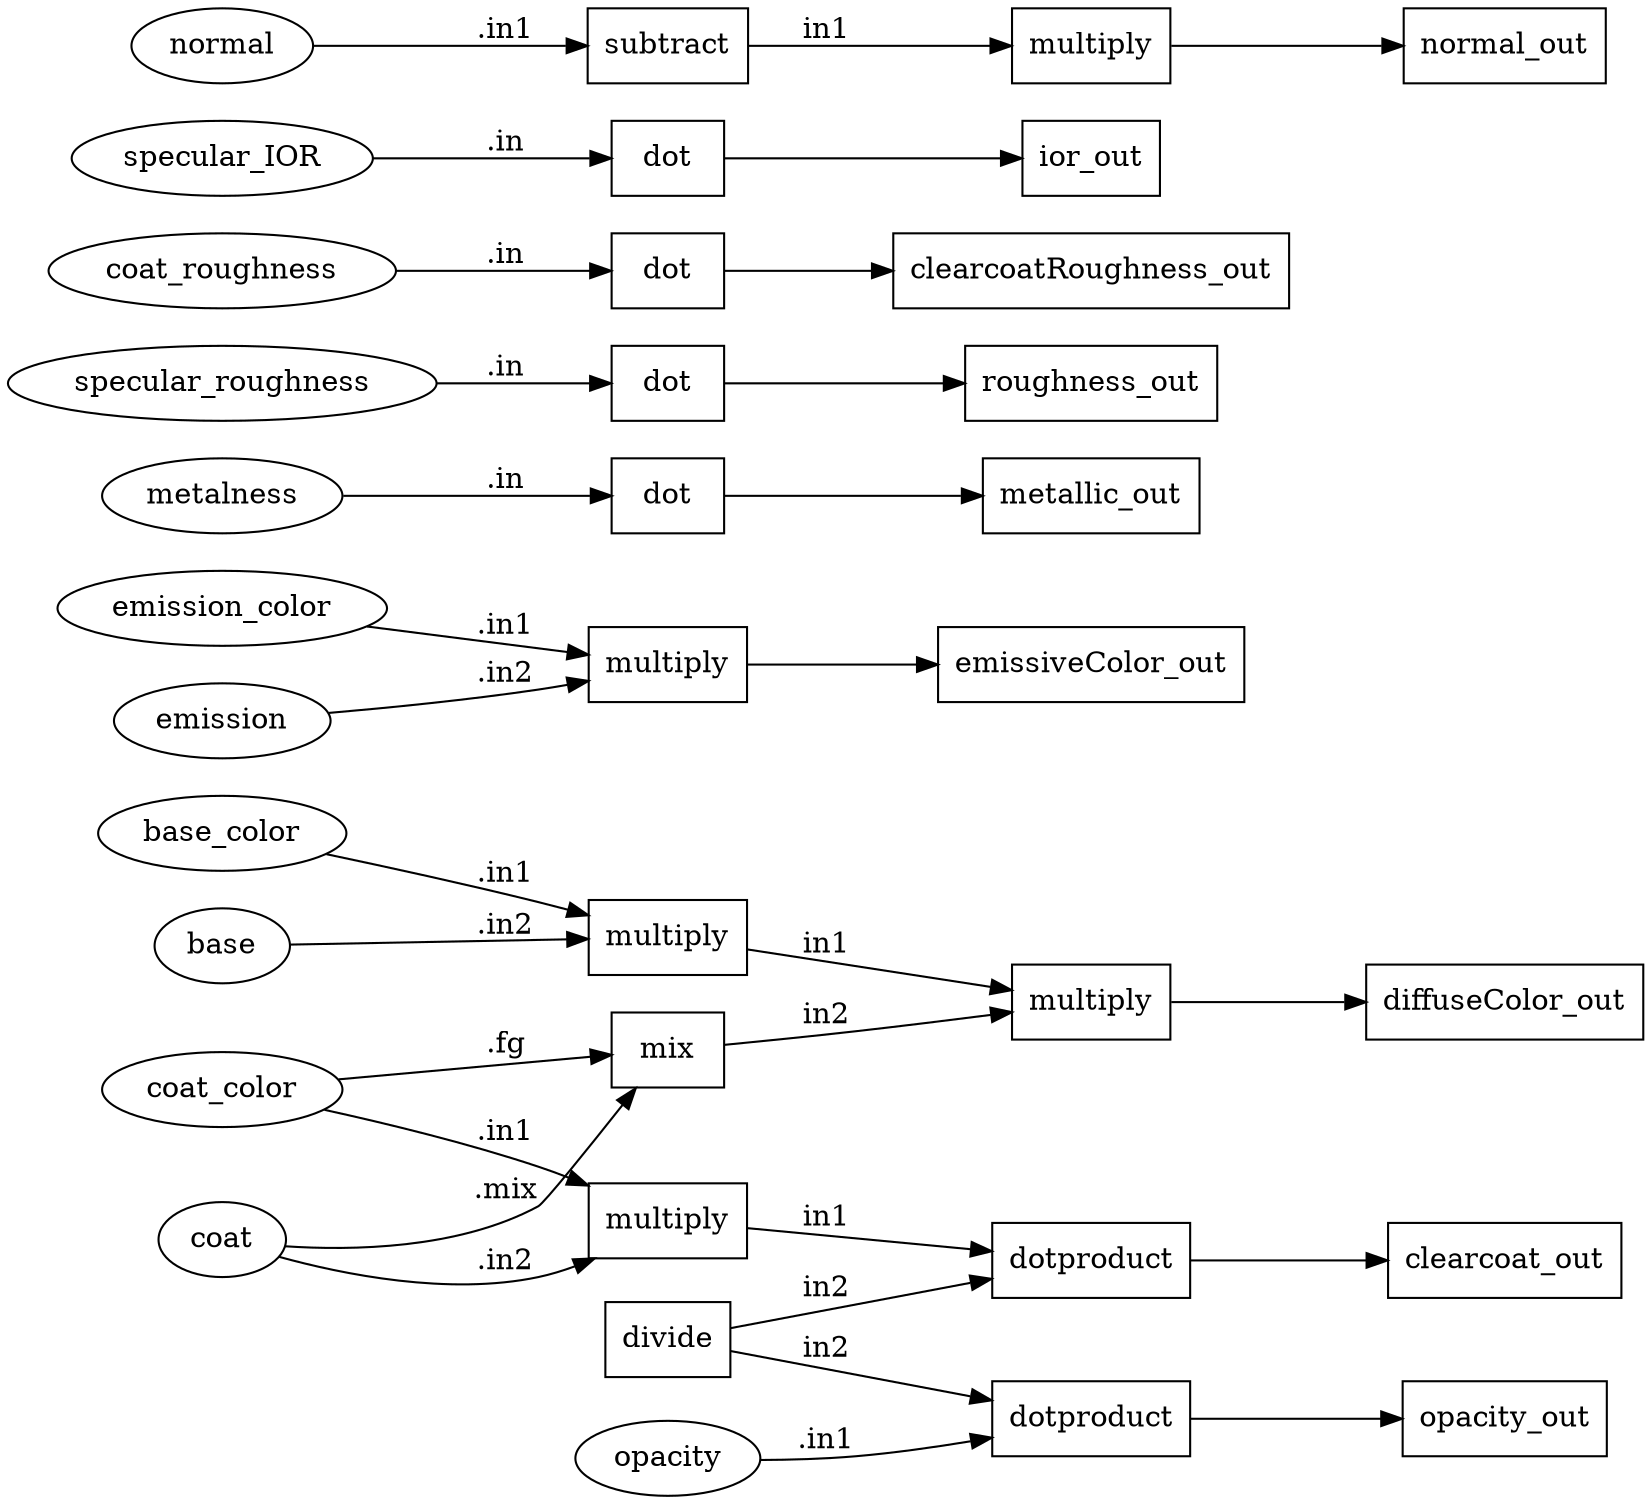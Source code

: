 digraph {
  rankdir = LR;
    NG_standard_surface_to_UsdPreviewSurface_diffuseColor [label= "multiply"];
    NG_standard_surface_to_UsdPreviewSurface_diffuseColor[shape = box];
    NG_standard_surface_to_UsdPreviewSurface_diffuseColor ->     NG_standard_surface_to_UsdPreviewSurface_diffuseColor_out;
    NG_standard_surface_to_UsdPreviewSurface_diffuseColor_out [label= "diffuseColor_out"];
    NG_standard_surface_to_UsdPreviewSurface_diffuseColor_out[shape = box]; 
    NG_standard_surface_to_UsdPreviewSurface_scaledBaseColor [label= "multiply"];
    NG_standard_surface_to_UsdPreviewSurface_scaledBaseColor[shape = box];
    NG_standard_surface_to_UsdPreviewSurface_scaledBaseColor ->     NG_standard_surface_to_UsdPreviewSurface_diffuseColor [label= "in1"];
    NG_standard_surface_to_UsdPreviewSurface_diffuseColor [label= "multiply"];
    NG_standard_surface_to_UsdPreviewSurface_diffuseColor[shape = box]; 
    NG_standard_surface_to_UsdPreviewSurface_base_colorINT [label="base_color"];
    NG_standard_surface_to_UsdPreviewSurface_base_colorINT [shape = ellipse];
    NG_standard_surface_to_UsdPreviewSurface_scaledBaseColor [label="multiply"];
    NG_standard_surface_to_UsdPreviewSurface_base_colorINT -> NG_standard_surface_to_UsdPreviewSurface_scaledBaseColor [label=".in1"];
    NG_standard_surface_to_UsdPreviewSurface_baseINT [label="base"];
    NG_standard_surface_to_UsdPreviewSurface_baseINT [shape = ellipse];
    NG_standard_surface_to_UsdPreviewSurface_scaledBaseColor [label="multiply"];
    NG_standard_surface_to_UsdPreviewSurface_baseINT -> NG_standard_surface_to_UsdPreviewSurface_scaledBaseColor [label=".in2"];
    NG_standard_surface_to_UsdPreviewSurface_coatAttenuation [label= "mix"];
    NG_standard_surface_to_UsdPreviewSurface_coatAttenuation[shape = box];
    NG_standard_surface_to_UsdPreviewSurface_coatAttenuation ->     NG_standard_surface_to_UsdPreviewSurface_diffuseColor [label= "in2"];
    NG_standard_surface_to_UsdPreviewSurface_diffuseColor [label= "multiply"];
    NG_standard_surface_to_UsdPreviewSurface_diffuseColor[shape = box]; 
    NG_standard_surface_to_UsdPreviewSurface_coat_colorINT [label="coat_color"];
    NG_standard_surface_to_UsdPreviewSurface_coat_colorINT [shape = ellipse];
    NG_standard_surface_to_UsdPreviewSurface_coatAttenuation [label="mix"];
    NG_standard_surface_to_UsdPreviewSurface_coat_colorINT -> NG_standard_surface_to_UsdPreviewSurface_coatAttenuation [label=".fg"];
    NG_standard_surface_to_UsdPreviewSurface_coatINT [label="coat"];
    NG_standard_surface_to_UsdPreviewSurface_coatINT [shape = ellipse];
    NG_standard_surface_to_UsdPreviewSurface_coatAttenuation [label="mix"];
    NG_standard_surface_to_UsdPreviewSurface_coatINT -> NG_standard_surface_to_UsdPreviewSurface_coatAttenuation [label=".mix"];
    NG_standard_surface_to_UsdPreviewSurface_emissiveColor [label= "multiply"];
    NG_standard_surface_to_UsdPreviewSurface_emissiveColor[shape = box];
    NG_standard_surface_to_UsdPreviewSurface_emissiveColor ->     NG_standard_surface_to_UsdPreviewSurface_emissiveColor_out;
    NG_standard_surface_to_UsdPreviewSurface_emissiveColor_out [label= "emissiveColor_out"];
    NG_standard_surface_to_UsdPreviewSurface_emissiveColor_out[shape = box]; 
    NG_standard_surface_to_UsdPreviewSurface_emission_colorINT [label="emission_color"];
    NG_standard_surface_to_UsdPreviewSurface_emission_colorINT [shape = ellipse];
    NG_standard_surface_to_UsdPreviewSurface_emissiveColor [label="multiply"];
    NG_standard_surface_to_UsdPreviewSurface_emission_colorINT -> NG_standard_surface_to_UsdPreviewSurface_emissiveColor [label=".in1"];
    NG_standard_surface_to_UsdPreviewSurface_emissionINT [label="emission"];
    NG_standard_surface_to_UsdPreviewSurface_emissionINT [shape = ellipse];
    NG_standard_surface_to_UsdPreviewSurface_emissiveColor [label="multiply"];
    NG_standard_surface_to_UsdPreviewSurface_emissionINT -> NG_standard_surface_to_UsdPreviewSurface_emissiveColor [label=".in2"];
    NG_standard_surface_to_UsdPreviewSurface_metallic [label= "dot"];
    NG_standard_surface_to_UsdPreviewSurface_metallic[shape = box];
    NG_standard_surface_to_UsdPreviewSurface_metallic ->     NG_standard_surface_to_UsdPreviewSurface_metallic_out;
    NG_standard_surface_to_UsdPreviewSurface_metallic_out [label= "metallic_out"];
    NG_standard_surface_to_UsdPreviewSurface_metallic_out[shape = box]; 
    NG_standard_surface_to_UsdPreviewSurface_metalnessINT [label="metalness"];
    NG_standard_surface_to_UsdPreviewSurface_metalnessINT [shape = ellipse];
    NG_standard_surface_to_UsdPreviewSurface_metallic [label="dot"];
    NG_standard_surface_to_UsdPreviewSurface_metalnessINT -> NG_standard_surface_to_UsdPreviewSurface_metallic [label=".in"];
    NG_standard_surface_to_UsdPreviewSurface_roughness [label= "dot"];
    NG_standard_surface_to_UsdPreviewSurface_roughness[shape = box];
    NG_standard_surface_to_UsdPreviewSurface_roughness ->     NG_standard_surface_to_UsdPreviewSurface_roughness_out;
    NG_standard_surface_to_UsdPreviewSurface_roughness_out [label= "roughness_out"];
    NG_standard_surface_to_UsdPreviewSurface_roughness_out[shape = box]; 
    NG_standard_surface_to_UsdPreviewSurface_specular_roughnessINT [label="specular_roughness"];
    NG_standard_surface_to_UsdPreviewSurface_specular_roughnessINT [shape = ellipse];
    NG_standard_surface_to_UsdPreviewSurface_roughness [label="dot"];
    NG_standard_surface_to_UsdPreviewSurface_specular_roughnessINT -> NG_standard_surface_to_UsdPreviewSurface_roughness [label=".in"];
    NG_standard_surface_to_UsdPreviewSurface_clearcoat [label= "dotproduct"];
    NG_standard_surface_to_UsdPreviewSurface_clearcoat[shape = box];
    NG_standard_surface_to_UsdPreviewSurface_clearcoat ->     NG_standard_surface_to_UsdPreviewSurface_clearcoat_out;
    NG_standard_surface_to_UsdPreviewSurface_clearcoat_out [label= "clearcoat_out"];
    NG_standard_surface_to_UsdPreviewSurface_clearcoat_out[shape = box]; 
    NG_standard_surface_to_UsdPreviewSurface_coatColor [label= "multiply"];
    NG_standard_surface_to_UsdPreviewSurface_coatColor[shape = box];
    NG_standard_surface_to_UsdPreviewSurface_coatColor ->     NG_standard_surface_to_UsdPreviewSurface_clearcoat [label= "in1"];
    NG_standard_surface_to_UsdPreviewSurface_clearcoat [label= "dotproduct"];
    NG_standard_surface_to_UsdPreviewSurface_clearcoat[shape = box]; 
    NG_standard_surface_to_UsdPreviewSurface_coat_colorINT [label="coat_color"];
    NG_standard_surface_to_UsdPreviewSurface_coat_colorINT [shape = ellipse];
    NG_standard_surface_to_UsdPreviewSurface_coatColor [label="multiply"];
    NG_standard_surface_to_UsdPreviewSurface_coat_colorINT -> NG_standard_surface_to_UsdPreviewSurface_coatColor [label=".in1"];
    NG_standard_surface_to_UsdPreviewSurface_coatINT [label="coat"];
    NG_standard_surface_to_UsdPreviewSurface_coatINT [shape = ellipse];
    NG_standard_surface_to_UsdPreviewSurface_coatColor [label="multiply"];
    NG_standard_surface_to_UsdPreviewSurface_coatINT -> NG_standard_surface_to_UsdPreviewSurface_coatColor [label=".in2"];
    NG_standard_surface_to_UsdPreviewSurface_constantOneThird [label= "divide"];
    NG_standard_surface_to_UsdPreviewSurface_constantOneThird[shape = box];
    NG_standard_surface_to_UsdPreviewSurface_constantOneThird ->     NG_standard_surface_to_UsdPreviewSurface_clearcoat [label= "in2"];
    NG_standard_surface_to_UsdPreviewSurface_clearcoat [label= "dotproduct"];
    NG_standard_surface_to_UsdPreviewSurface_clearcoat[shape = box]; 
    NG_standard_surface_to_UsdPreviewSurface_clearcoatRoughness [label= "dot"];
    NG_standard_surface_to_UsdPreviewSurface_clearcoatRoughness[shape = box];
    NG_standard_surface_to_UsdPreviewSurface_clearcoatRoughness ->     NG_standard_surface_to_UsdPreviewSurface_clearcoatRoughness_out;
    NG_standard_surface_to_UsdPreviewSurface_clearcoatRoughness_out [label= "clearcoatRoughness_out"];
    NG_standard_surface_to_UsdPreviewSurface_clearcoatRoughness_out[shape = box]; 
    NG_standard_surface_to_UsdPreviewSurface_coat_roughnessINT [label="coat_roughness"];
    NG_standard_surface_to_UsdPreviewSurface_coat_roughnessINT [shape = ellipse];
    NG_standard_surface_to_UsdPreviewSurface_clearcoatRoughness [label="dot"];
    NG_standard_surface_to_UsdPreviewSurface_coat_roughnessINT -> NG_standard_surface_to_UsdPreviewSurface_clearcoatRoughness [label=".in"];
    NG_standard_surface_to_UsdPreviewSurface_opacity [label= "dotproduct"];
    NG_standard_surface_to_UsdPreviewSurface_opacity[shape = box];
    NG_standard_surface_to_UsdPreviewSurface_opacity ->     NG_standard_surface_to_UsdPreviewSurface_opacity_out;
    NG_standard_surface_to_UsdPreviewSurface_opacity_out [label= "opacity_out"];
    NG_standard_surface_to_UsdPreviewSurface_opacity_out[shape = box]; 
    NG_standard_surface_to_UsdPreviewSurface_opacityINT [label="opacity"];
    NG_standard_surface_to_UsdPreviewSurface_opacityINT [shape = ellipse];
    NG_standard_surface_to_UsdPreviewSurface_opacity [label="dotproduct"];
    NG_standard_surface_to_UsdPreviewSurface_opacityINT -> NG_standard_surface_to_UsdPreviewSurface_opacity [label=".in1"];
    NG_standard_surface_to_UsdPreviewSurface_constantOneThird [label= "divide"];
    NG_standard_surface_to_UsdPreviewSurface_constantOneThird[shape = box];
    NG_standard_surface_to_UsdPreviewSurface_constantOneThird ->     NG_standard_surface_to_UsdPreviewSurface_opacity [label= "in2"];
    NG_standard_surface_to_UsdPreviewSurface_opacity [label= "dotproduct"];
    NG_standard_surface_to_UsdPreviewSurface_opacity[shape = box]; 
    NG_standard_surface_to_UsdPreviewSurface_ior [label= "dot"];
    NG_standard_surface_to_UsdPreviewSurface_ior[shape = box];
    NG_standard_surface_to_UsdPreviewSurface_ior ->     NG_standard_surface_to_UsdPreviewSurface_ior_out;
    NG_standard_surface_to_UsdPreviewSurface_ior_out [label= "ior_out"];
    NG_standard_surface_to_UsdPreviewSurface_ior_out[shape = box]; 
    NG_standard_surface_to_UsdPreviewSurface_specular_IORINT [label="specular_IOR"];
    NG_standard_surface_to_UsdPreviewSurface_specular_IORINT [shape = ellipse];
    NG_standard_surface_to_UsdPreviewSurface_ior [label="dot"];
    NG_standard_surface_to_UsdPreviewSurface_specular_IORINT -> NG_standard_surface_to_UsdPreviewSurface_ior [label=".in"];
    NG_standard_surface_to_UsdPreviewSurface_normal [label= "multiply"];
    NG_standard_surface_to_UsdPreviewSurface_normal[shape = box];
    NG_standard_surface_to_UsdPreviewSurface_normal ->     NG_standard_surface_to_UsdPreviewSurface_normal_out;
    NG_standard_surface_to_UsdPreviewSurface_normal_out [label= "normal_out"];
    NG_standard_surface_to_UsdPreviewSurface_normal_out[shape = box]; 
    NG_standard_surface_to_UsdPreviewSurface_biasNormal [label= "subtract"];
    NG_standard_surface_to_UsdPreviewSurface_biasNormal[shape = box];
    NG_standard_surface_to_UsdPreviewSurface_biasNormal ->     NG_standard_surface_to_UsdPreviewSurface_normal [label= "in1"];
    NG_standard_surface_to_UsdPreviewSurface_normal [label= "multiply"];
    NG_standard_surface_to_UsdPreviewSurface_normal[shape = box]; 
    NG_standard_surface_to_UsdPreviewSurface_normalINT [label="normal"];
    NG_standard_surface_to_UsdPreviewSurface_normalINT [shape = ellipse];
    NG_standard_surface_to_UsdPreviewSurface_biasNormal [label="subtract"];
    NG_standard_surface_to_UsdPreviewSurface_normalINT -> NG_standard_surface_to_UsdPreviewSurface_biasNormal [label=".in1"];
}
